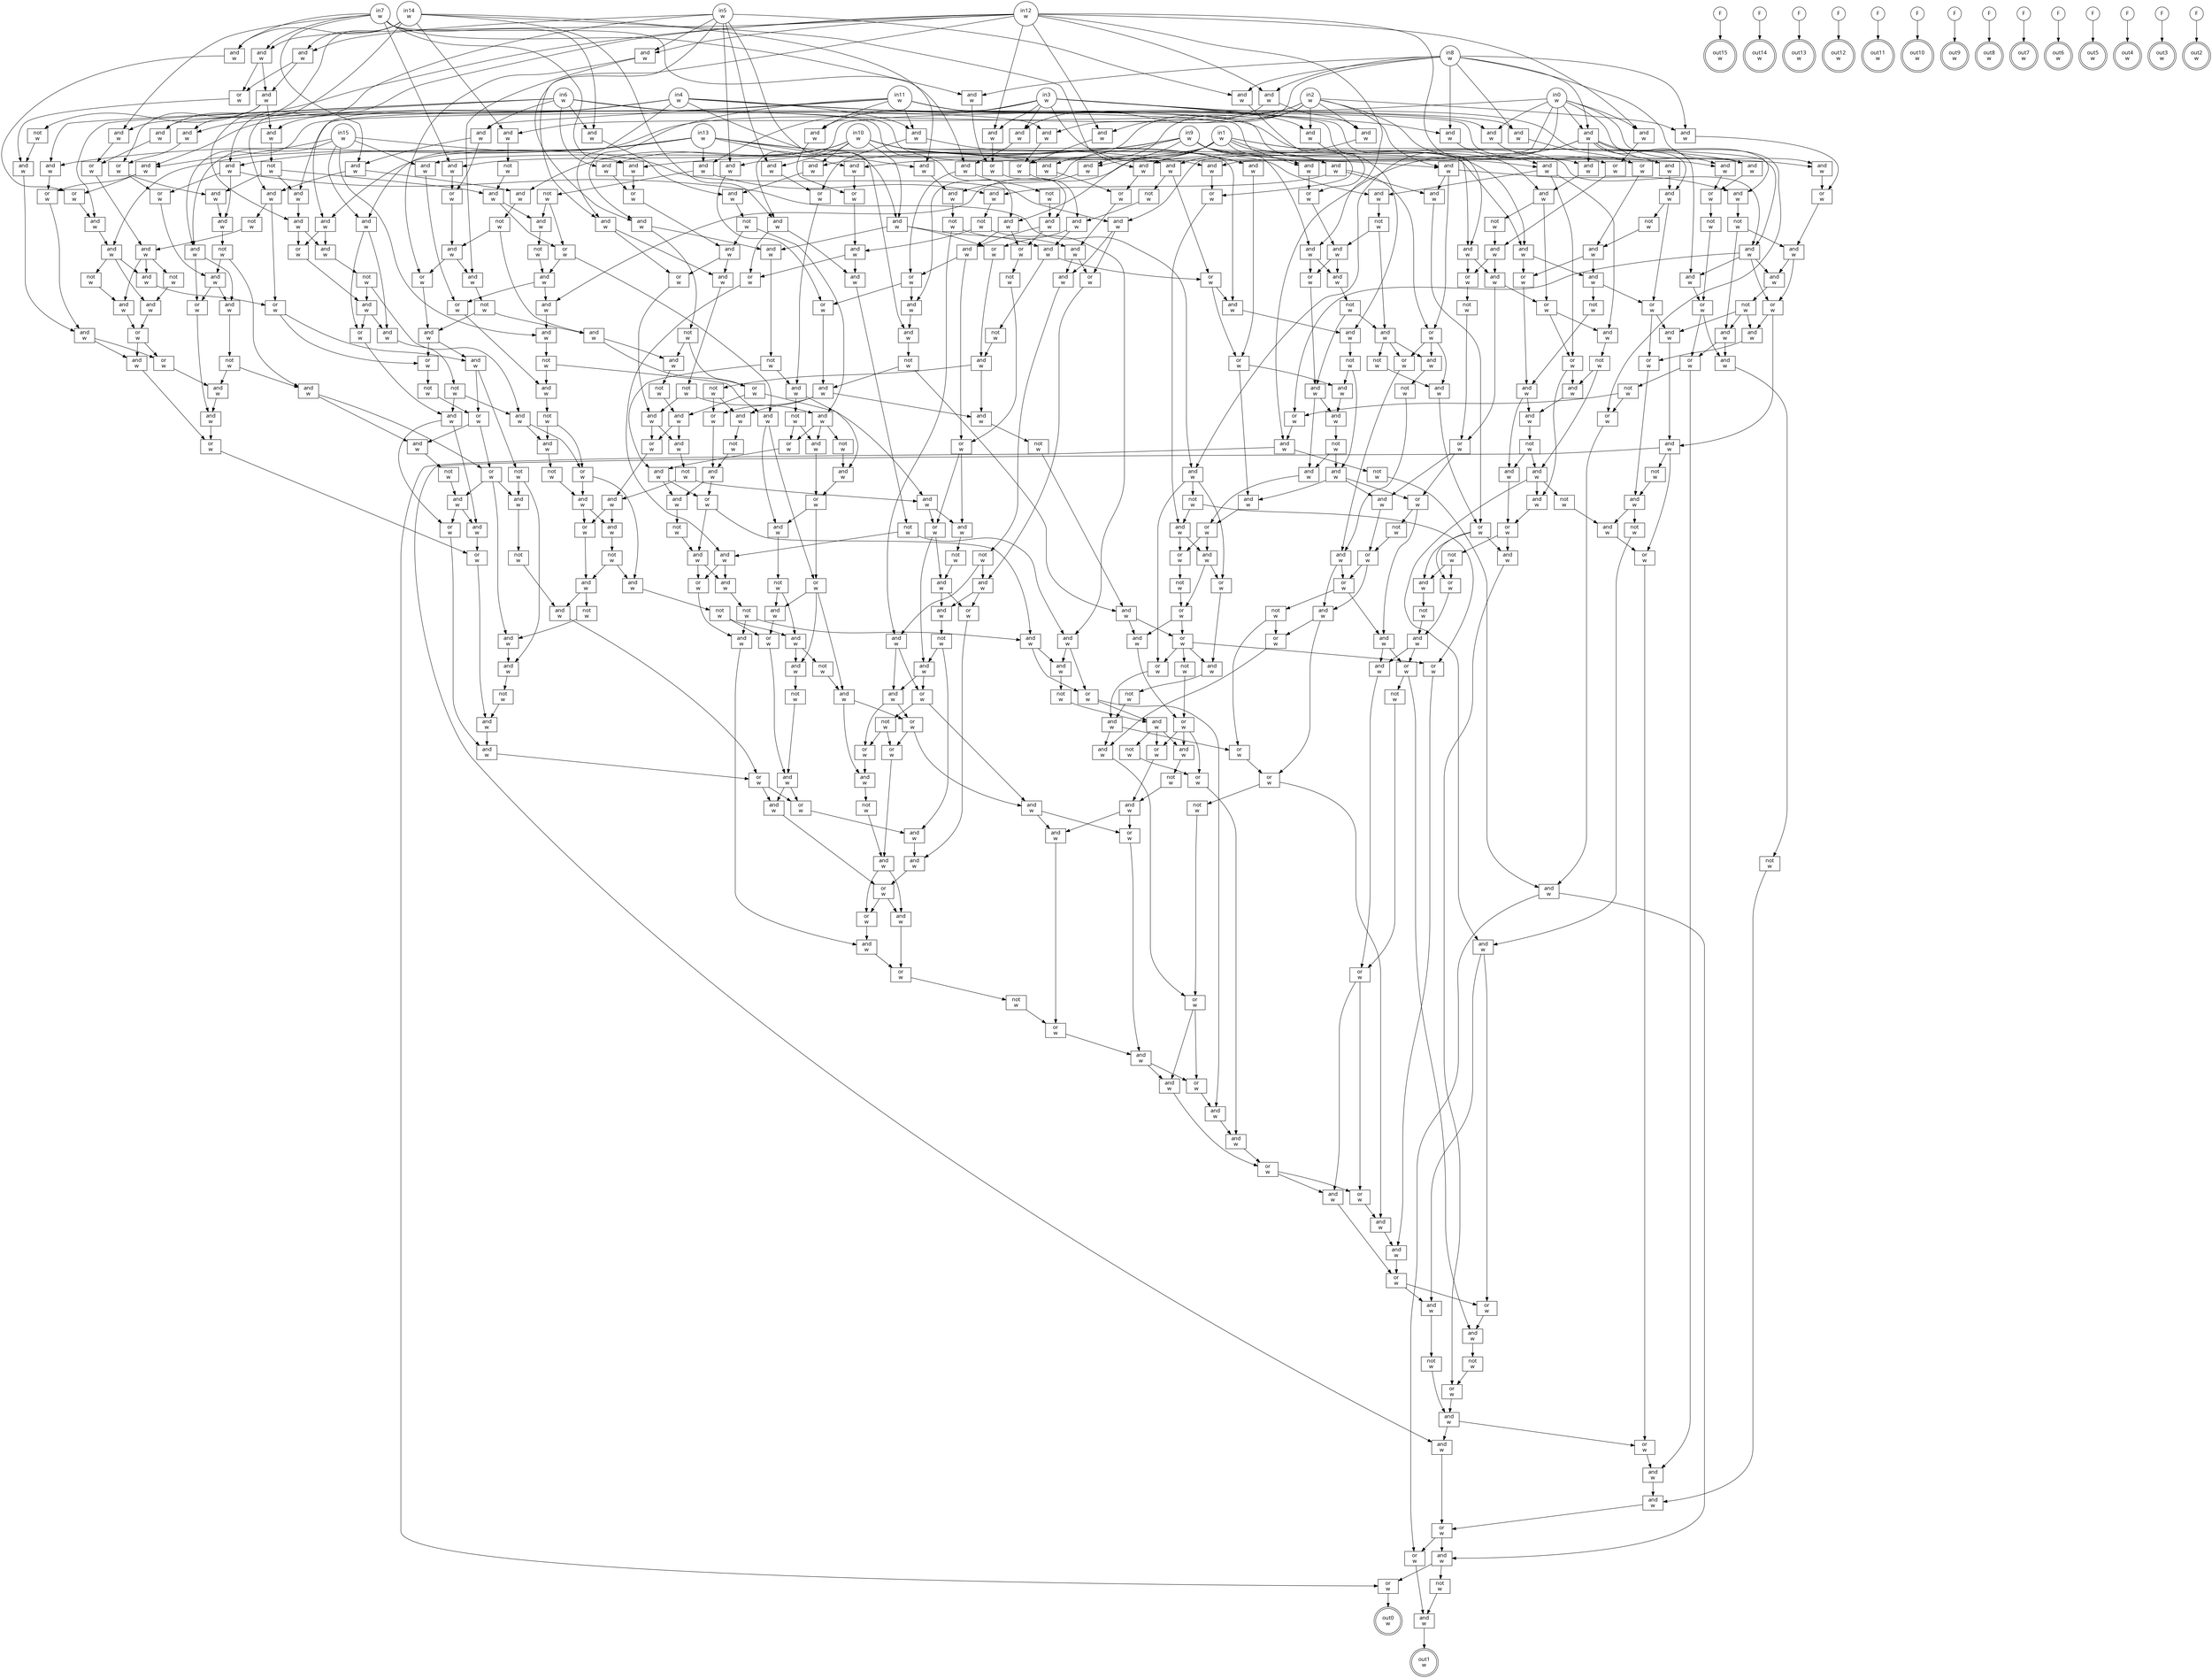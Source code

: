 digraph circuit{
	node [style = filled, fillcolor = white,shape=rect, fontname=geneva]
	g0 [label="in0\nw",shape=circle,fillcolor=white]
	g1 [label="in1\nw",shape=circle,fillcolor=white]
	g2 [label="in2\nw",shape=circle,fillcolor=white]
	g3 [label="in3\nw",shape=circle,fillcolor=white]
	g4 [label="in4\nw",shape=circle,fillcolor=white]
	g5 [label="in5\nw",shape=circle,fillcolor=white]
	g6 [label="in6\nw",shape=circle,fillcolor=white]
	g7 [label="in7\nw",shape=circle,fillcolor=white]
	g8 [label="in8\nw",shape=circle,fillcolor=white]
	g9 [label="in9\nw",shape=circle,fillcolor=white]
	g10 [label="in10\nw",shape=circle,fillcolor=white]
	g11 [label="in11\nw",shape=circle,fillcolor=white]
	g12 [label="in12\nw",shape=circle,fillcolor=white]
	g13 [label="in13\nw",shape=circle,fillcolor=white]
	g14 [label="in14\nw",shape=circle,fillcolor=white]
	g15 [label="in15\nw",shape=circle,fillcolor=white]
	g16 [label="F",shape=circle,fillcolor=white]
	g17 [label="F",shape=circle,fillcolor=white]
	g18 [label="F",shape=circle,fillcolor=white]
	g19 [label="F",shape=circle,fillcolor=white]
	g20 [label="F",shape=circle,fillcolor=white]
	g21 [label="F",shape=circle,fillcolor=white]
	g22 [label="F",shape=circle,fillcolor=white]
	g23 [label="F",shape=circle,fillcolor=white]
	g24 [label="F",shape=circle,fillcolor=white]
	g25 [label="F",shape=circle,fillcolor=white]
	g26 [label="F",shape=circle,fillcolor=white]
	g27 [label="F",shape=circle,fillcolor=white]
	g28 [label="F",shape=circle,fillcolor=white]
	g29 [label="F",shape=circle,fillcolor=white]
	g30 [label="and\nw",fillcolor=white]
	g31 [label="and\nw",fillcolor=white]
	g32 [label="and\nw",fillcolor=white]
	g33 [label="and\nw",fillcolor=white]
	g34 [label="and\nw",fillcolor=white]
	g35 [label="and\nw",fillcolor=white]
	g36 [label="and\nw",fillcolor=white]
	g37 [label="and\nw",fillcolor=white]
	g38 [label="and\nw",fillcolor=white]
	g39 [label="and\nw",fillcolor=white]
	g40 [label="and\nw",fillcolor=white]
	g41 [label="and\nw",fillcolor=white]
	g42 [label="or\nw",fillcolor=white]
	g43 [label="and\nw",fillcolor=white]
	g44 [label="and\nw",fillcolor=white]
	g45 [label="not\nw",fillcolor=white]
	g46 [label="and\nw",fillcolor=white]
	g47 [label="and\nw",fillcolor=white]
	g48 [label="and\nw",fillcolor=white]
	g49 [label="and\nw",fillcolor=white]
	g50 [label="not\nw",fillcolor=white]
	g51 [label="and\nw",fillcolor=white]
	g52 [label="not\nw",fillcolor=white]
	g53 [label="or\nw",fillcolor=white]
	g54 [label="and\nw",fillcolor=white]
	g55 [label="and\nw",fillcolor=white]
	g56 [label="or\nw",fillcolor=white]
	g57 [label="and\nw",fillcolor=white]
	g58 [label="not\nw",fillcolor=white]
	g59 [label="and\nw",fillcolor=white]
	g60 [label="and\nw",fillcolor=white]
	g61 [label="and\nw",fillcolor=white]
	g62 [label="and\nw",fillcolor=white]
	g63 [label="and\nw",fillcolor=white]
	g64 [label="and\nw",fillcolor=white]
	g65 [label="not\nw",fillcolor=white]
	g66 [label="and\nw",fillcolor=white]
	g67 [label="and\nw",fillcolor=white]
	g68 [label="not\nw",fillcolor=white]
	g69 [label="and\nw",fillcolor=white]
	g70 [label="or\nw",fillcolor=white]
	g71 [label="and\nw",fillcolor=white]
	g72 [label="not\nw",fillcolor=white]
	g73 [label="and\nw",fillcolor=white]
	g74 [label="or\nw",fillcolor=white]
	g75 [label="and\nw",fillcolor=white]
	g76 [label="and\nw",fillcolor=white]
	g77 [label="and\nw",fillcolor=white]
	g78 [label="not\nw",fillcolor=white]
	g79 [label="or\nw",fillcolor=white]
	g80 [label="and\nw",fillcolor=white]
	g81 [label="and\nw",fillcolor=white]
	g82 [label="and\nw",fillcolor=white]
	g83 [label="and\nw",fillcolor=white]
	g84 [label="or\nw",fillcolor=white]
	g85 [label="and\nw",fillcolor=white]
	g86 [label="and\nw",fillcolor=white]
	g87 [label="not\nw",fillcolor=white]
	g88 [label="and\nw",fillcolor=white]
	g89 [label="not\nw",fillcolor=white]
	g90 [label="and\nw",fillcolor=white]
	g91 [label="and\nw",fillcolor=white]
	g92 [label="not\nw",fillcolor=white]
	g93 [label="and\nw",fillcolor=white]
	g94 [label="or\nw",fillcolor=white]
	g95 [label="and\nw",fillcolor=white]
	g96 [label="and\nw",fillcolor=white]
	g97 [label="not\nw",fillcolor=white]
	g98 [label="and\nw",fillcolor=white]
	g99 [label="or\nw",fillcolor=white]
	g100 [label="or\nw",fillcolor=white]
	g101 [label="and\nw",fillcolor=white]
	g102 [label="and\nw",fillcolor=white]
	g103 [label="not\nw",fillcolor=white]
	g104 [label="and\nw",fillcolor=white]
	g105 [label="or\nw",fillcolor=white]
	g106 [label="and\nw",fillcolor=white]
	g107 [label="and\nw",fillcolor=white]
	g108 [label="not\nw",fillcolor=white]
	g109 [label="and\nw",fillcolor=white]
	g110 [label="and\nw",fillcolor=white]
	g111 [label="or\nw",fillcolor=white]
	g112 [label="and\nw",fillcolor=white]
	g113 [label="and\nw",fillcolor=white]
	g114 [label="not\nw",fillcolor=white]
	g115 [label="or\nw",fillcolor=white]
	g116 [label="and\nw",fillcolor=white]
	g117 [label="and\nw",fillcolor=white]
	g118 [label="or\nw",fillcolor=white]
	g119 [label="and\nw",fillcolor=white]
	g120 [label="and\nw",fillcolor=white]
	g121 [label="and\nw",fillcolor=white]
	g122 [label="or\nw",fillcolor=white]
	g123 [label="and\nw",fillcolor=white]
	g124 [label="not\nw",fillcolor=white]
	g125 [label="or\nw",fillcolor=white]
	g126 [label="not\nw",fillcolor=white]
	g127 [label="or\nw",fillcolor=white]
	g128 [label="and\nw",fillcolor=white]
	g129 [label="not\nw",fillcolor=white]
	g130 [label="and\nw",fillcolor=white]
	g131 [label="or\nw",fillcolor=white]
	g132 [label="or\nw",fillcolor=white]
	g133 [label="and\nw",fillcolor=white]
	g134 [label="or\nw",fillcolor=white]
	g135 [label="and\nw",fillcolor=white]
	g136 [label="and\nw",fillcolor=white]
	g137 [label="and\nw",fillcolor=white]
	g138 [label="and\nw",fillcolor=white]
	g139 [label="and\nw",fillcolor=white]
	g140 [label="and\nw",fillcolor=white]
	g141 [label="not\nw",fillcolor=white]
	g142 [label="and\nw",fillcolor=white]
	g143 [label="or\nw",fillcolor=white]
	g144 [label="and\nw",fillcolor=white]
	g145 [label="and\nw",fillcolor=white]
	g146 [label="or\nw",fillcolor=white]
	g147 [label="or\nw",fillcolor=white]
	g148 [label="and\nw",fillcolor=white]
	g149 [label="and\nw",fillcolor=white]
	g150 [label="not\nw",fillcolor=white]
	g151 [label="and\nw",fillcolor=white]
	g152 [label="or\nw",fillcolor=white]
	g153 [label="not\nw",fillcolor=white]
	g154 [label="or\nw",fillcolor=white]
	g155 [label="or\nw",fillcolor=white]
	g156 [label="and\nw",fillcolor=white]
	g157 [label="not\nw",fillcolor=white]
	g158 [label="and\nw",fillcolor=white]
	g159 [label="and\nw",fillcolor=white]
	g160 [label="and\nw",fillcolor=white]
	g161 [label="not\nw",fillcolor=white]
	g162 [label="and\nw",fillcolor=white]
	g163 [label="and\nw",fillcolor=white]
	g164 [label="and\nw",fillcolor=white]
	g165 [label="not\nw",fillcolor=white]
	g166 [label="or\nw",fillcolor=white]
	g167 [label="and\nw",fillcolor=white]
	g168 [label="and\nw",fillcolor=white]
	g169 [label="and\nw",fillcolor=white]
	g170 [label="not\nw",fillcolor=white]
	g171 [label="and\nw",fillcolor=white]
	g172 [label="and\nw",fillcolor=white]
	g173 [label="not\nw",fillcolor=white]
	g174 [label="or\nw",fillcolor=white]
	g175 [label="and\nw",fillcolor=white]
	g176 [label="and\nw",fillcolor=white]
	g177 [label="not\nw",fillcolor=white]
	g178 [label="and\nw",fillcolor=white]
	g179 [label="or\nw",fillcolor=white]
	g180 [label="and\nw",fillcolor=white]
	g181 [label="or\nw",fillcolor=white]
	g182 [label="and\nw",fillcolor=white]
	g183 [label="and\nw",fillcolor=white]
	g184 [label="and\nw",fillcolor=white]
	g185 [label="and\nw",fillcolor=white]
	g186 [label="not\nw",fillcolor=white]
	g187 [label="and\nw",fillcolor=white]
	g188 [label="or\nw",fillcolor=white]
	g189 [label="and\nw",fillcolor=white]
	g190 [label="and\nw",fillcolor=white]
	g191 [label="and\nw",fillcolor=white]
	g192 [label="not\nw",fillcolor=white]
	g193 [label="and\nw",fillcolor=white]
	g194 [label="or\nw",fillcolor=white]
	g195 [label="and\nw",fillcolor=white]
	g196 [label="and\nw",fillcolor=white]
	g197 [label="or\nw",fillcolor=white]
	g198 [label="and\nw",fillcolor=white]
	g199 [label="and\nw",fillcolor=white]
	g200 [label="not\nw",fillcolor=white]
	g201 [label="or\nw",fillcolor=white]
	g202 [label="and\nw",fillcolor=white]
	g203 [label="not\nw",fillcolor=white]
	g204 [label="or\nw",fillcolor=white]
	g205 [label="and\nw",fillcolor=white]
	g206 [label="and\nw",fillcolor=white]
	g207 [label="not\nw",fillcolor=white]
	g208 [label="and\nw",fillcolor=white]
	g209 [label="not\nw",fillcolor=white]
	g210 [label="and\nw",fillcolor=white]
	g211 [label="not\nw",fillcolor=white]
	g212 [label="or\nw",fillcolor=white]
	g213 [label="and\nw",fillcolor=white]
	g214 [label="or\nw",fillcolor=white]
	g215 [label="and\nw",fillcolor=white]
	g216 [label="not\nw",fillcolor=white]
	g217 [label="and\nw",fillcolor=white]
	g218 [label="and\nw",fillcolor=white]
	g219 [label="and\nw",fillcolor=white]
	g220 [label="not\nw",fillcolor=white]
	g221 [label="and\nw",fillcolor=white]
	g222 [label="or\nw",fillcolor=white]
	g223 [label="and\nw",fillcolor=white]
	g224 [label="not\nw",fillcolor=white]
	g225 [label="and\nw",fillcolor=white]
	g226 [label="and\nw",fillcolor=white]
	g227 [label="and\nw",fillcolor=white]
	g228 [label="not\nw",fillcolor=white]
	g229 [label="and\nw",fillcolor=white]
	g230 [label="or\nw",fillcolor=white]
	g231 [label="and\nw",fillcolor=white]
	g232 [label="and\nw",fillcolor=white]
	g233 [label="or\nw",fillcolor=white]
	g234 [label="or\nw",fillcolor=white]
	g235 [label="and\nw",fillcolor=white]
	g236 [label="and\nw",fillcolor=white]
	g237 [label="and\nw",fillcolor=white]
	g238 [label="or\nw",fillcolor=white]
	g239 [label="and\nw",fillcolor=white]
	g240 [label="and\nw",fillcolor=white]
	g241 [label="not\nw",fillcolor=white]
	g242 [label="and\nw",fillcolor=white]
	g243 [label="and\nw",fillcolor=white]
	g244 [label="not\nw",fillcolor=white]
	g245 [label="and\nw",fillcolor=white]
	g246 [label="or\nw",fillcolor=white]
	g247 [label="and\nw",fillcolor=white]
	g248 [label="not\nw",fillcolor=white]
	g249 [label="and\nw",fillcolor=white]
	g250 [label="not\nw",fillcolor=white]
	g251 [label="and\nw",fillcolor=white]
	g252 [label="or\nw",fillcolor=white]
	g253 [label="or\nw",fillcolor=white]
	g254 [label="and\nw",fillcolor=white]
	g255 [label="and\nw",fillcolor=white]
	g256 [label="not\nw",fillcolor=white]
	g257 [label="and\nw",fillcolor=white]
	g258 [label="and\nw",fillcolor=white]
	g259 [label="and\nw",fillcolor=white]
	g260 [label="or\nw",fillcolor=white]
	g261 [label="and\nw",fillcolor=white]
	g262 [label="or\nw",fillcolor=white]
	g263 [label="and\nw",fillcolor=white]
	g264 [label="and\nw",fillcolor=white]
	g265 [label="or\nw",fillcolor=white]
	g266 [label="and\nw",fillcolor=white]
	g267 [label="and\nw",fillcolor=white]
	g268 [label="not\nw",fillcolor=white]
	g269 [label="and\nw",fillcolor=white]
	g270 [label="and\nw",fillcolor=white]
	g271 [label="and\nw",fillcolor=white]
	g272 [label="not\nw",fillcolor=white]
	g273 [label="and\nw",fillcolor=white]
	g274 [label="or\nw",fillcolor=white]
	g275 [label="and\nw",fillcolor=white]
	g276 [label="not\nw",fillcolor=white]
	g277 [label="and\nw",fillcolor=white]
	g278 [label="and\nw",fillcolor=white]
	g279 [label="or\nw",fillcolor=white]
	g280 [label="and\nw",fillcolor=white]
	g281 [label="not\nw",fillcolor=white]
	g282 [label="or\nw",fillcolor=white]
	g283 [label="and\nw",fillcolor=white]
	g284 [label="not\nw",fillcolor=white]
	g285 [label="and\nw",fillcolor=white]
	g286 [label="and\nw",fillcolor=white]
	g287 [label="not\nw",fillcolor=white]
	g288 [label="and\nw",fillcolor=white]
	g289 [label="not\nw",fillcolor=white]
	g290 [label="and\nw",fillcolor=white]
	g291 [label="and\nw",fillcolor=white]
	g292 [label="not\nw",fillcolor=white]
	g293 [label="not\nw",fillcolor=white]
	g294 [label="and\nw",fillcolor=white]
	g295 [label="or\nw",fillcolor=white]
	g296 [label="and\nw",fillcolor=white]
	g297 [label="or\nw",fillcolor=white]
	g298 [label="and\nw",fillcolor=white]
	g299 [label="and\nw",fillcolor=white]
	g300 [label="not\nw",fillcolor=white]
	g301 [label="and\nw",fillcolor=white]
	g302 [label="and\nw",fillcolor=white]
	g303 [label="not\nw",fillcolor=white]
	g304 [label="and\nw",fillcolor=white]
	g305 [label="and\nw",fillcolor=white]
	g306 [label="or\nw",fillcolor=white]
	g307 [label="or\nw",fillcolor=white]
	g308 [label="and\nw",fillcolor=white]
	g309 [label="and\nw",fillcolor=white]
	g310 [label="and\nw",fillcolor=white]
	g311 [label="or\nw",fillcolor=white]
	g312 [label="and\nw",fillcolor=white]
	g313 [label="and\nw",fillcolor=white]
	g314 [label="and\nw",fillcolor=white]
	g315 [label="not\nw",fillcolor=white]
	g316 [label="and\nw",fillcolor=white]
	g317 [label="and\nw",fillcolor=white]
	g318 [label="or\nw",fillcolor=white]
	g319 [label="not\nw",fillcolor=white]
	g320 [label="or\nw",fillcolor=white]
	g321 [label="and\nw",fillcolor=white]
	g322 [label="and\nw",fillcolor=white]
	g323 [label="not\nw",fillcolor=white]
	g324 [label="and\nw",fillcolor=white]
	g325 [label="and\nw",fillcolor=white]
	g326 [label="not\nw",fillcolor=white]
	g327 [label="and\nw",fillcolor=white]
	g328 [label="not\nw",fillcolor=white]
	g329 [label="and\nw",fillcolor=white]
	g330 [label="and\nw",fillcolor=white]
	g331 [label="or\nw",fillcolor=white]
	g332 [label="and\nw",fillcolor=white]
	g333 [label="and\nw",fillcolor=white]
	g334 [label="not\nw",fillcolor=white]
	g335 [label="and\nw",fillcolor=white]
	g336 [label="and\nw",fillcolor=white]
	g337 [label="or\nw",fillcolor=white]
	g338 [label="and\nw",fillcolor=white]
	g339 [label="not\nw",fillcolor=white]
	g340 [label="and\nw",fillcolor=white]
	g341 [label="or\nw",fillcolor=white]
	g342 [label="and\nw",fillcolor=white]
	g343 [label="not\nw",fillcolor=white]
	g344 [label="and\nw",fillcolor=white]
	g345 [label="or\nw",fillcolor=white]
	g346 [label="and\nw",fillcolor=white]
	g347 [label="and\nw",fillcolor=white]
	g348 [label="or\nw",fillcolor=white]
	g349 [label="and\nw",fillcolor=white]
	g350 [label="not\nw",fillcolor=white]
	g351 [label="or\nw",fillcolor=white]
	g352 [label="and\nw",fillcolor=white]
	g353 [label="and\nw",fillcolor=white]
	g354 [label="not\nw",fillcolor=white]
	g355 [label="and\nw",fillcolor=white]
	g356 [label="and\nw",fillcolor=white]
	g357 [label="not\nw",fillcolor=white]
	g358 [label="and\nw",fillcolor=white]
	g359 [label="or\nw",fillcolor=white]
	g360 [label="and\nw",fillcolor=white]
	g361 [label="and\nw",fillcolor=white]
	g362 [label="or\nw",fillcolor=white]
	g363 [label="and\nw",fillcolor=white]
	g364 [label="not\nw",fillcolor=white]
	g365 [label="or\nw",fillcolor=white]
	g366 [label="and\nw",fillcolor=white]
	g367 [label="not\nw",fillcolor=white]
	g368 [label="and\nw",fillcolor=white]
	g369 [label="or\nw",fillcolor=white]
	g370 [label="not\nw",fillcolor=white]
	g371 [label="or\nw",fillcolor=white]
	g372 [label="and\nw",fillcolor=white]
	g373 [label="or\nw",fillcolor=white]
	g374 [label="not\nw",fillcolor=white]
	g375 [label="or\nw",fillcolor=white]
	g376 [label="or\nw",fillcolor=white]
	g377 [label="and\nw",fillcolor=white]
	g378 [label="and\nw",fillcolor=white]
	g379 [label="or\nw",fillcolor=white]
	g380 [label="not\nw",fillcolor=white]
	g381 [label="or\nw",fillcolor=white]
	g382 [label="not\nw",fillcolor=white]
	g383 [label="and\nw",fillcolor=white]
	g384 [label="or\nw",fillcolor=white]
	g385 [label="and\nw",fillcolor=white]
	g386 [label="or\nw",fillcolor=white]
	g387 [label="and\nw",fillcolor=white]
	g388 [label="and\nw",fillcolor=white]
	g389 [label="or\nw",fillcolor=white]
	g390 [label="or\nw",fillcolor=white]
	g391 [label="not\nw",fillcolor=white]
	g392 [label="or\nw",fillcolor=white]
	g393 [label="or\nw",fillcolor=white]
	g394 [label="and\nw",fillcolor=white]
	g395 [label="not\nw",fillcolor=white]
	g396 [label="or\nw",fillcolor=white]
	g397 [label="and\nw",fillcolor=white]
	g398 [label="and\nw",fillcolor=white]
	g399 [label="or\nw",fillcolor=white]
	g400 [label="or\nw",fillcolor=white]
	g401 [label="not\nw",fillcolor=white]
	g402 [label="or\nw",fillcolor=white]
	g403 [label="or\nw",fillcolor=white]
	g404 [label="not\nw",fillcolor=white]
	g405 [label="and\nw",fillcolor=white]
	g406 [label="or\nw",fillcolor=white]
	g407 [label="and\nw",fillcolor=white]
	g408 [label="and\nw",fillcolor=white]
	g409 [label="not\nw",fillcolor=white]
	g410 [label="and\nw",fillcolor=white]
	g411 [label="or\nw",fillcolor=white]
	g412 [label="and\nw",fillcolor=white]
	g413 [label="and\nw",fillcolor=white]
	g414 [label="not\nw",fillcolor=white]
	g415 [label="and\nw",fillcolor=white]
	g416 [label="and\nw",fillcolor=white]
	g417 [label="not\nw",fillcolor=white]
	g418 [label="or\nw",fillcolor=white]
	g419 [label="and\nw",fillcolor=white]
	g420 [label="or\nw",fillcolor=white]
	g421 [label="and\nw",fillcolor=white]
	g422 [label="not\nw",fillcolor=white]
	g423 [label="and\nw",fillcolor=white]
	g424 [label="not\nw",fillcolor=white]
	g425 [label="or\nw",fillcolor=white]
	g426 [label="or\nw",fillcolor=white]
	g427 [label="and\nw",fillcolor=white]
	g428 [label="and\nw",fillcolor=white]
	g429 [label="and\nw",fillcolor=white]
	g430 [label="not\nw",fillcolor=white]
	g431 [label="and\nw",fillcolor=white]
	g432 [label="or\nw",fillcolor=white]
	g433 [label="and\nw",fillcolor=white]
	g434 [label="and\nw",fillcolor=white]
	g435 [label="not\nw",fillcolor=white]
	g436 [label="and\nw",fillcolor=white]
	g437 [label="or\nw",fillcolor=white]
	g438 [label="not\nw",fillcolor=white]
	g439 [label="and\nw",fillcolor=white]
	g440 [label="or\nw",fillcolor=white]
	g441 [label="and\nw",fillcolor=white]
	g442 [label="or\nw",fillcolor=white]
	g443 [label="and\nw",fillcolor=white]
	g444 [label="or\nw",fillcolor=white]
	g445 [label="or\nw",fillcolor=white]
	g446 [label="and\nw",fillcolor=white]
	g447 [label="not\nw",fillcolor=white]
	g448 [label="and\nw",fillcolor=white]
	g449 [label="and\nw",fillcolor=white]
	g450 [label="or\nw",fillcolor=white]
	g451 [label="and\nw",fillcolor=white]
	g452 [label="or\nw",fillcolor=white]
	g453 [label="and\nw",fillcolor=white]
	g454 [label="or\nw",fillcolor=white]
	g455 [label="and\nw",fillcolor=white]
	g456 [label="or\nw",fillcolor=white]
	g457 [label="not\nw",fillcolor=white]
	g458 [label="or\nw",fillcolor=white]
	g459 [label="and\nw",fillcolor=white]
	g460 [label="or\nw",fillcolor=white]
	g461 [label="and\nw",fillcolor=white]
	g462 [label="and\nw",fillcolor=white]
	g463 [label="and\nw",fillcolor=white]
	g464 [label="or\nw",fillcolor=white]
	g465 [label="or\nw",fillcolor=white]
	g466 [label="and\nw",fillcolor=white]
	g467 [label="and\nw",fillcolor=white]
	g468 [label="and\nw",fillcolor=white]
	g469 [label="or\nw",fillcolor=white]
	g470 [label="or\nw",fillcolor=white]
	g471 [label="and\nw",fillcolor=white]
	g472 [label="not\nw",fillcolor=white]
	g473 [label="or\nw",fillcolor=white]
	g474 [label="and\nw",fillcolor=white]
	g475 [label="not\nw",fillcolor=white]
	g476 [label="and\nw",fillcolor=white]
	g477 [label="or\nw",fillcolor=white]
	g478 [label="and\nw",fillcolor=white]
	g479 [label="and\nw",fillcolor=white]
	g480 [label="or\nw",fillcolor=white]
	g481 [label="not\nw",fillcolor=white]
	g482 [label="or\nw",fillcolor=white]
	g483 [label="or\nw",fillcolor=white]
	g484 [label="and\nw",fillcolor=white]
	g485 [label="not\nw",fillcolor=white]
	g486 [label="or\nw",fillcolor=white]
	g487 [label="and\nw",fillcolor=white]
	g488 [label="not\nw",fillcolor=white]
	g489 [label="or\nw",fillcolor=white]
	g490 [label="and\nw",fillcolor=white]
	g491 [label="and\nw",fillcolor=white]
	g492 [label="not\nw",fillcolor=white]
	g493 [label="and\nw",fillcolor=white]
	g494 [label="or\nw",fillcolor=white]
	g495 [label="and\nw",fillcolor=white]
	g496 [label="or\nw",fillcolor=white]
	g497 [label="not\nw",fillcolor=white]
	g498 [label="or\nw",fillcolor=white]
	g499 [label="and\nw",fillcolor=white]
	g500 [label="out0\nw",shape=doublecircle,fillcolor=white]
	g501 [label="out1\nw",shape=doublecircle,fillcolor=white]
	g502 [label="out2\nw",shape=doublecircle,fillcolor=white]
	g503 [label="out3\nw",shape=doublecircle,fillcolor=white]
	g504 [label="out4\nw",shape=doublecircle,fillcolor=white]
	g505 [label="out5\nw",shape=doublecircle,fillcolor=white]
	g506 [label="out6\nw",shape=doublecircle,fillcolor=white]
	g507 [label="out7\nw",shape=doublecircle,fillcolor=white]
	g508 [label="out8\nw",shape=doublecircle,fillcolor=white]
	g509 [label="out9\nw",shape=doublecircle,fillcolor=white]
	g510 [label="out10\nw",shape=doublecircle,fillcolor=white]
	g511 [label="out11\nw",shape=doublecircle,fillcolor=white]
	g512 [label="out12\nw",shape=doublecircle,fillcolor=white]
	g513 [label="out13\nw",shape=doublecircle,fillcolor=white]
	g514 [label="out14\nw",shape=doublecircle,fillcolor=white]
	g515 [label="out15\nw",shape=doublecircle,fillcolor=white]
	edge [fontname=Geneva,fontcolor=forestgreen]
	g0->g310
	g0->g312
	g0->g330
	g0->g344
	g0->g385
	g0->g407
	g0->g428
	g0->g479
	g1->g235
	g1->g236
	g1->g237
	g1->g242
	g1->g261
	g1->g264
	g1->g266
	g1->g270
	g1->g278
	g1->g309
	g2->g182
	g2->g183
	g2->g184
	g2->g187
	g2->g190
	g2->g193
	g2->g218
	g2->g219
	g2->g226
	g2->g266
	g3->g136
	g3->g137
	g3->g138
	g3->g139
	g3->g142
	g3->g159
	g3->g160
	g3->g162
	g3->g168
	g3->g199
	g3->g314
	g4->g81
	g4->g82
	g4->g83
	g4->g85
	g4->g90
	g4->g107
	g4->g109
	g4->g110
	g4->g117
	g4->g325
	g5->g60
	g5->g61
	g5->g62
	g5->g63
	g5->g64
	g5->g66
	g5->g76
	g5->g149
	g6->g39
	g6->g40
	g6->g41
	g6->g43
	g6->g47
	g6->g55
	g6->g59
	g6->g119
	g6->g191
	g7->g33
	g7->g34
	g7->g35
	g7->g36
	g7->g37
	g7->g38
	g7->g43
	g7->g48
	g7->g140
	g8->g32
	g8->g33
	g8->g39
	g8->g61
	g8->g81
	g8->g136
	g8->g182
	g8->g309
	g8->g312
	g9->g31
	g9->g34
	g9->g40
	g9->g60
	g9->g82
	g9->g137
	g9->g148
	g9->g184
	g9->g236
	g9->g479
	g10->g31
	g10->g35
	g10->g41
	g10->g49
	g10->g63
	g10->g85
	g10->g138
	g10->g183
	g10->g198
	g10->g235
	g10->g330
	g11->g38
	g11->g47
	g11->g64
	g11->g83
	g11->g159
	g11->g187
	g11->g237
	g11->g310
	g11->g313
	g12->g32
	g12->g36
	g12->g51
	g12->g55
	g12->g66
	g12->g90
	g12->g142
	g12->g193
	g12->g242
	g12->g324
	g12->g344
	g13->g30
	g13->g59
	g13->g62
	g13->g109
	g13->g120
	g13->g160
	g13->g218
	g13->g261
	g13->g385
	g14->g30
	g14->g37
	g14->g76
	g14->g110
	g14->g163
	g14->g219
	g14->g264
	g14->g407
	g15->g117
	g15->g168
	g15->g226
	g15->g271
	g15->g278
	g15->g428
	g16->g515
	g17->g514
	g18->g513
	g19->g512
	g20->g511
	g21->g510
	g22->g509
	g23->g508
	g24->g507
	g25->g506
	g26->g505
	g27->g504
	g28->g503
	g29->g502
	g30->g267
	g31->g44
	g32->g139
	g32->g190
	g33->g143
	g34->g42
	g35->g53
	g36->g77
	g36->g79
	g37->g118
	g38->g56
	g39->g194
	g40->g145
	g40->g152
	g41->g42
	g42->g46
	g43->g44
	g44->g45
	g45->g46
	g45->g93
	g46->g91
	g46->g100
	g47->g48
	g47->g53
	g48->g49
	g48->g51
	g49->g50
	g50->g54
	g50->g69
	g51->g52
	g51->g122
	g52->g57
	g53->g54
	g54->g67
	g54->g74
	g55->g56
	g56->g57
	g57->g58
	g57->g121
	g57->g130
	g58->g128
	g59->g132
	g60->g147
	g61->g386
	g62->g113
	g62->g115
	g62->g327
	g63->g84
	g64->g65
	g64->g86
	g65->g70
	g65->g71
	g66->g67
	g66->g74
	g67->g68
	g68->g69
	g68->g75
	g69->g70
	g69->g71
	g70->g73
	g70->g104
	g71->g72
	g72->g73
	g73->g102
	g73->g105
	g74->g75
	g75->g123
	g75->g125
	g76->g77
	g76->g79
	g77->g78
	g77->g107
	g77->g111
	g78->g80
	g79->g80
	g80->g133
	g81->g345
	g82->g188
	g83->g84
	g83->g185
	g84->g88
	g85->g86
	g85->g196
	g85->g204
	g86->g87
	g87->g88
	g87->g95
	g88->g89
	g88->g98
	g89->g94
	g89->g96
	g90->g91
	g90->g100
	g91->g92
	g92->g93
	g92->g101
	g93->g94
	g93->g96
	g93->g97
	g94->g95
	g95->g214
	g95->g215
	g96->g99
	g97->g98
	g98->g99
	g99->g274
	g99->g275
	g100->g101
	g101->g102
	g101->g105
	g102->g103
	g103->g104
	g103->g106
	g104->g155
	g104->g156
	g105->g106
	g106->g286
	g106->g297
	g107->g108
	g108->g112
	g108->g162
	g108->g221
	g109->g164
	g109->g166
	g110->g111
	g111->g112
	g111->g115
	g112->g113
	g113->g114
	g114->g116
	g114->g171
	g115->g116
	g116->g169
	g116->g179
	g117->g118
	g117->g132
	g118->g119
	g119->g120
	g120->g121
	g120->g128
	g120->g129
	g121->g122
	g122->g123
	g122->g125
	g123->g124
	g123->g127
	g124->g176
	g124->g302
	g125->g126
	g126->g127
	g127->g172
	g127->g174
	g128->g131
	g129->g130
	g130->g131
	g131->g134
	g131->g135
	g132->g133
	g133->g134
	g133->g135
	g134->g178
	g135->g181
	g136->g311
	g137->g347
	g137->g369
	g138->g201
	g139->g140
	g140->g141
	g140->g146
	g141->g144
	g142->g143
	g143->g144
	g144->g145
	g144->g152
	g145->g146
	g145->g154
	g146->g147
	g146->g148
	g147->g151
	g148->g149
	g149->g150
	g150->g151
	g150->g208
	g151->g206
	g151->g210
	g151->g212
	g152->g153
	g153->g154
	g154->g155
	g154->g156
	g155->g158
	g155->g436
	g156->g157
	g157->g158
	g158->g434
	g158->g450
	g159->g262
	g160->g161
	g160->g240
	g161->g222
	g161->g223
	g162->g163
	g163->g164
	g163->g166
	g164->g165
	g165->g167
	g165->g229
	g166->g167
	g167->g227
	g167->g230
	g168->g169
	g168->g179
	g169->g170
	g170->g171
	g170->g178
	g171->g172
	g171->g174
	g172->g173
	g173->g175
	g174->g175
	g174->g176
	g174->g301
	g175->g232
	g175->g234
	g176->g177
	g177->g299
	g178->g180
	g179->g180
	g180->g181
	g181->g233
	g182->g331
	g183->g238
	g183->g239
	g183->g322
	g184->g185
	g184->g349
	g184->g351
	g185->g186
	g186->g189
	g186->g245
	g187->g188
	g188->g189
	g189->g243
	g189->g253
	g190->g191
	g191->g192
	g191->g197
	g192->g195
	g193->g194
	g194->g195
	g195->g196
	g195->g204
	g196->g197
	g196->g203
	g197->g198
	g197->g201
	g198->g199
	g199->g200
	g200->g202
	g200->g257
	g201->g202
	g201->g258
	g202->g255
	g203->g205
	g204->g205
	g205->g206
	g205->g209
	g206->g207
	g207->g208
	g208->g393
	g208->g405
	g209->g210
	g209->g212
	g210->g211
	g211->g213
	g212->g213
	g213->g214
	g213->g215
	g214->g217
	g214->g415
	g215->g216
	g216->g217
	g217->g413
	g217->g426
	g218->g265
	g219->g220
	g220->g221
	g221->g222
	g221->g223
	g222->g225
	g222->g273
	g223->g224
	g224->g225
	g225->g270
	g225->g279
	g226->g227
	g226->g230
	g227->g228
	g228->g229
	g228->g231
	g229->g282
	g229->g283
	g230->g231
	g231->g232
	g231->g234
	g232->g233
	g233->g304
	g234->g305
	g235->g317
	g235->g320
	g236->g329
	g236->g333
	g236->g337
	g236->g486
	g237->g238
	g237->g239
	g237->g240
	g238->g246
	g238->g247
	g238->g251
	g239->g252
	g240->g241
	g241->g263
	g241->g410
	g242->g243
	g242->g253
	g243->g244
	g244->g245
	g244->g254
	g245->g246
	g245->g247
	g245->g250
	g246->g249
	g247->g248
	g248->g249
	g249->g376
	g249->g383
	g250->g251
	g251->g252
	g252->g363
	g252->g365
	g252->g366
	g253->g254
	g254->g255
	g254->g259
	g255->g256
	g256->g257
	g256->g259
	g257->g258
	g257->g372
	g257->g373
	g258->g260
	g259->g260
	g260->g388
	g260->g390
	g261->g262
	g262->g263
	g263->g408
	g263->g411
	g264->g265
	g265->g269
	g266->g267
	g267->g268
	g268->g269
	g268->g431
	g269->g429
	g269->g432
	g270->g271
	g271->g272
	g272->g273
	g272->g280
	g273->g274
	g273->g275
	g274->g277
	g274->g291
	g274->g294
	g275->g276
	g276->g277
	g276->g290
	g277->g295
	g278->g279
	g279->g280
	g280->g281
	g281->g282
	g281->g283
	g282->g285
	g282->g288
	g283->g284
	g284->g285
	g285->g286
	g285->g297
	g286->g287
	g287->g288
	g287->g298
	g288->g289
	g289->g290
	g289->g295
	g290->g291
	g290->g293
	g291->g292
	g292->g296
	g293->g294
	g294->g440
	g294->g446
	g295->g296
	g296->g307
	g296->g308
	g297->g298
	g298->g299
	g298->g300
	g299->g306
	g300->g301
	g301->g302
	g302->g303
	g303->g304
	g304->g305
	g305->g306
	g306->g307
	g306->g308
	g307->g449
	g308->g452
	g309->g480
	g310->g311
	g311->g316
	g312->g313
	g312->g322
	g312->g324
	g312->g327
	g312->g329
	g312->g487
	g312->g489
	g313->g314
	g314->g315
	g314->g318
	g315->g316
	g316->g317
	g316->g320
	g317->g318
	g317->g319
	g318->g335
	g318->g341
	g319->g321
	g320->g321
	g321->g353
	g321->g360
	g322->g323
	g323->g332
	g323->g336
	g324->g325
	g325->g326
	g325->g348
	g326->g346
	g327->g328
	g327->g389
	g327->g396
	g328->g387
	g328->g403
	g329->g482
	g330->g331
	g331->g332
	g332->g333
	g332->g337
	g333->g334
	g334->g335
	g334->g336
	g334->g340
	g335->g338
	g336->g483
	g336->g491
	g337->g338
	g337->g340
	g338->g339
	g338->g359
	g338->g478
	g339->g342
	g340->g341
	g341->g342
	g342->g343
	g342->g358
	g343->g356
	g344->g345
	g345->g346
	g346->g347
	g346->g369
	g347->g348
	g347->g371
	g348->g349
	g348->g351
	g349->g350
	g350->g352
	g350->g355
	g351->g352
	g351->g361
	g352->g353
	g353->g354
	g354->g355
	g354->g360
	g355->g356
	g355->g357
	g355->g361
	g356->g470
	g356->g474
	g357->g358
	g358->g359
	g359->g477
	g360->g362
	g361->g362
	g362->g363
	g362->g364
	g363->g473
	g364->g365
	g364->g366
	g365->g368
	g366->g367
	g367->g368
	g368->g378
	g368->g379
	g369->g370
	g370->g371
	g371->g372
	g371->g373
	g372->g375
	g373->g374
	g373->g377
	g374->g375
	g375->g376
	g375->g383
	g376->g377
	g376->g382
	g377->g378
	g377->g379
	g378->g381
	g379->g380
	g379->g471
	g380->g381
	g381->g465
	g381->g468
	g382->g384
	g382->g399
	g383->g384
	g383->g400
	g384->g398
	g385->g386
	g386->g387
	g387->g388
	g387->g390
	g388->g389
	g388->g392
	g389->g394
	g390->g391
	g391->g392
	g392->g393
	g392->g405
	g393->g394
	g393->g396
	g393->g403
	g393->g404
	g394->g395
	g395->g397
	g396->g397
	g397->g398
	g397->g399
	g398->g402
	g399->g400
	g400->g401
	g400->g466
	g401->g402
	g402->g460
	g402->g463
	g403->g467
	g404->g406
	g405->g406
	g406->g420
	g406->g421
	g406->g425
	g407->g408
	g407->g411
	g408->g409
	g409->g410
	g409->g412
	g410->g416
	g410->g418
	g411->g412
	g412->g413
	g412->g426
	g413->g414
	g414->g415
	g414->g427
	g415->g416
	g415->g418
	g416->g417
	g417->g419
	g418->g419
	g418->g461
	g419->g420
	g419->g421
	g419->g424
	g420->g423
	g421->g422
	g422->g423
	g423->g442
	g423->g443
	g424->g425
	g425->g462
	g426->g427
	g427->g455
	g428->g429
	g428->g432
	g429->g430
	g430->g431
	g430->g433
	g431->g437
	g431->g439
	g432->g433
	g433->g434
	g433->g450
	g434->g435
	g435->g436
	g435->g449
	g436->g437
	g436->g439
	g437->g438
	g437->g441
	g438->g444
	g438->g445
	g439->g440
	g439->g445
	g440->g441
	g440->g444
	g441->g442
	g441->g443
	g442->g459
	g443->g458
	g444->g448
	g445->g446
	g446->g447
	g447->g448
	g448->g453
	g448->g454
	g449->g451
	g450->g451
	g451->g452
	g452->g453
	g452->g454
	g453->g456
	g454->g455
	g455->g456
	g456->g457
	g457->g458
	g458->g459
	g459->g460
	g459->g463
	g460->g461
	g461->g462
	g462->g464
	g463->g464
	g464->g465
	g464->g468
	g465->g466
	g466->g467
	g467->g469
	g468->g469
	g469->g470
	g469->g474
	g470->g471
	g471->g472
	g472->g473
	g473->g476
	g474->g475
	g475->g476
	g476->g477
	g476->g478
	g477->g484
	g478->g494
	g479->g480
	g480->g481
	g481->g482
	g482->g483
	g482->g491
	g483->g484
	g483->g485
	g484->g493
	g485->g486
	g485->g489
	g486->g487
	g487->g488
	g487->g496
	g488->g490
	g489->g490
	g490->g495
	g490->g498
	g491->g492
	g492->g493
	g493->g494
	g494->g495
	g494->g498
	g495->g496
	g495->g497
	g496->g500
	g497->g499
	g498->g499
	g499->g501
}